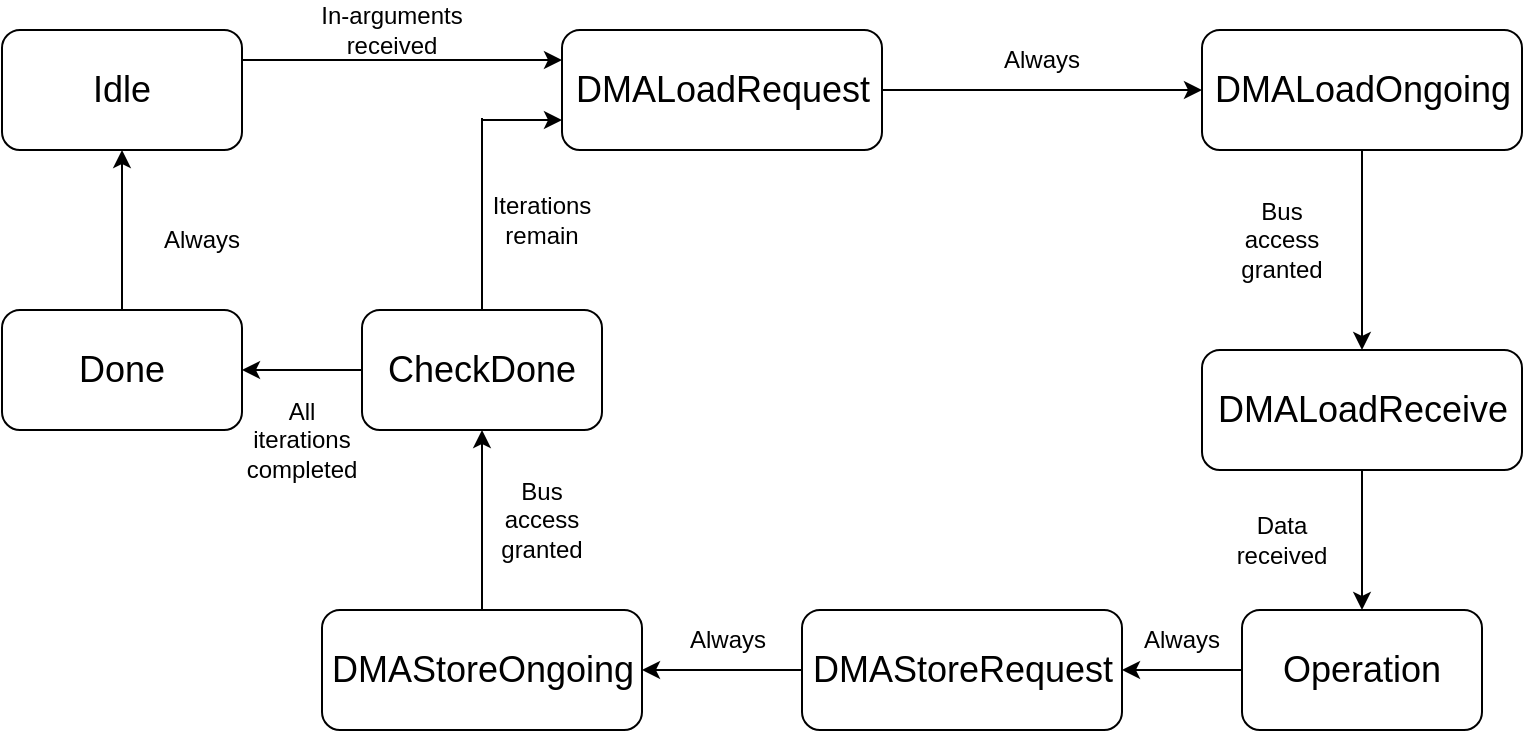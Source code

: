 <mxfile version="21.1.4" type="device">
  <diagram name="Page-1" id="edf60f1a-56cd-e834-aa8a-f176f3a09ee4">
    <mxGraphModel dx="1038" dy="739" grid="1" gridSize="10" guides="1" tooltips="1" connect="1" arrows="1" fold="1" page="1" pageScale="1" pageWidth="1100" pageHeight="850" background="none" math="0" shadow="0">
      <root>
        <mxCell id="0" />
        <mxCell id="1" parent="0" />
        <mxCell id="VC9uTUUw-hjSS2JDKw7g-2" value="" style="rounded=1;whiteSpace=wrap;html=1;" vertex="1" parent="1">
          <mxGeometry x="40" y="40" width="120" height="60" as="geometry" />
        </mxCell>
        <mxCell id="VC9uTUUw-hjSS2JDKw7g-3" value="&lt;font style=&quot;font-size: 18px;&quot;&gt;Idle&lt;/font&gt;" style="text;html=1;strokeColor=none;fillColor=none;align=center;verticalAlign=middle;whiteSpace=wrap;rounded=0;" vertex="1" parent="1">
          <mxGeometry x="70" y="55" width="60" height="30" as="geometry" />
        </mxCell>
        <mxCell id="VC9uTUUw-hjSS2JDKw7g-4" value="" style="rounded=1;whiteSpace=wrap;html=1;" vertex="1" parent="1">
          <mxGeometry x="320" y="40" width="160" height="60" as="geometry" />
        </mxCell>
        <mxCell id="VC9uTUUw-hjSS2JDKw7g-5" value="&lt;font style=&quot;font-size: 18px;&quot;&gt;DMALoadRequest&lt;br&gt;&lt;/font&gt;" style="text;html=1;strokeColor=none;fillColor=none;align=center;verticalAlign=middle;whiteSpace=wrap;rounded=0;" vertex="1" parent="1">
          <mxGeometry x="372.5" y="55" width="55" height="30" as="geometry" />
        </mxCell>
        <mxCell id="VC9uTUUw-hjSS2JDKw7g-9" value="" style="rounded=1;whiteSpace=wrap;html=1;" vertex="1" parent="1">
          <mxGeometry x="640" y="40" width="160" height="60" as="geometry" />
        </mxCell>
        <mxCell id="VC9uTUUw-hjSS2JDKw7g-10" value="&lt;font style=&quot;font-size: 18px;&quot;&gt;DMALoadOngoing&lt;br&gt;&lt;/font&gt;" style="text;html=1;strokeColor=none;fillColor=none;align=center;verticalAlign=middle;whiteSpace=wrap;rounded=0;" vertex="1" parent="1">
          <mxGeometry x="692.5" y="55" width="55" height="30" as="geometry" />
        </mxCell>
        <mxCell id="VC9uTUUw-hjSS2JDKw7g-11" value="" style="rounded=1;whiteSpace=wrap;html=1;" vertex="1" parent="1">
          <mxGeometry x="640" y="200" width="160" height="60" as="geometry" />
        </mxCell>
        <mxCell id="VC9uTUUw-hjSS2JDKw7g-12" value="&lt;font style=&quot;font-size: 18px;&quot;&gt;DMALoadReceive&lt;br&gt;&lt;/font&gt;" style="text;html=1;strokeColor=none;fillColor=none;align=center;verticalAlign=middle;whiteSpace=wrap;rounded=0;" vertex="1" parent="1">
          <mxGeometry x="692.5" y="215" width="55" height="30" as="geometry" />
        </mxCell>
        <mxCell id="VC9uTUUw-hjSS2JDKw7g-13" value="" style="rounded=1;whiteSpace=wrap;html=1;" vertex="1" parent="1">
          <mxGeometry x="660" y="330" width="120" height="60" as="geometry" />
        </mxCell>
        <mxCell id="VC9uTUUw-hjSS2JDKw7g-14" value="&lt;font style=&quot;font-size: 18px;&quot;&gt;Operation&lt;/font&gt;" style="text;html=1;strokeColor=none;fillColor=none;align=center;verticalAlign=middle;whiteSpace=wrap;rounded=0;" vertex="1" parent="1">
          <mxGeometry x="690" y="345" width="60" height="30" as="geometry" />
        </mxCell>
        <mxCell id="VC9uTUUw-hjSS2JDKw7g-17" value="" style="rounded=1;whiteSpace=wrap;html=1;" vertex="1" parent="1">
          <mxGeometry x="440" y="330" width="160" height="60" as="geometry" />
        </mxCell>
        <mxCell id="VC9uTUUw-hjSS2JDKw7g-18" value="&lt;font style=&quot;font-size: 18px;&quot;&gt;DMAStoreRequest&lt;br&gt;&lt;/font&gt;" style="text;html=1;strokeColor=none;fillColor=none;align=center;verticalAlign=middle;whiteSpace=wrap;rounded=0;" vertex="1" parent="1">
          <mxGeometry x="492.5" y="345" width="55" height="30" as="geometry" />
        </mxCell>
        <mxCell id="VC9uTUUw-hjSS2JDKw7g-19" value="" style="rounded=1;whiteSpace=wrap;html=1;" vertex="1" parent="1">
          <mxGeometry x="200" y="330" width="160" height="60" as="geometry" />
        </mxCell>
        <mxCell id="VC9uTUUw-hjSS2JDKw7g-20" value="&lt;font style=&quot;font-size: 18px;&quot;&gt;DMAStoreOngoing&lt;br&gt;&lt;/font&gt;" style="text;html=1;strokeColor=none;fillColor=none;align=center;verticalAlign=middle;whiteSpace=wrap;rounded=0;" vertex="1" parent="1">
          <mxGeometry x="252.5" y="345" width="55" height="30" as="geometry" />
        </mxCell>
        <mxCell id="VC9uTUUw-hjSS2JDKw7g-21" value="" style="rounded=1;whiteSpace=wrap;html=1;" vertex="1" parent="1">
          <mxGeometry x="220" y="180" width="120" height="60" as="geometry" />
        </mxCell>
        <mxCell id="VC9uTUUw-hjSS2JDKw7g-22" value="&lt;font style=&quot;font-size: 18px;&quot;&gt;CheckDone&lt;/font&gt;" style="text;html=1;strokeColor=none;fillColor=none;align=center;verticalAlign=middle;whiteSpace=wrap;rounded=0;" vertex="1" parent="1">
          <mxGeometry x="250" y="195" width="60" height="30" as="geometry" />
        </mxCell>
        <mxCell id="VC9uTUUw-hjSS2JDKw7g-23" value="" style="rounded=1;whiteSpace=wrap;html=1;" vertex="1" parent="1">
          <mxGeometry x="40" y="180" width="120" height="60" as="geometry" />
        </mxCell>
        <mxCell id="VC9uTUUw-hjSS2JDKw7g-24" value="&lt;font style=&quot;font-size: 18px;&quot;&gt;Done&lt;/font&gt;" style="text;html=1;strokeColor=none;fillColor=none;align=center;verticalAlign=middle;whiteSpace=wrap;rounded=0;" vertex="1" parent="1">
          <mxGeometry x="70" y="195" width="60" height="30" as="geometry" />
        </mxCell>
        <mxCell id="VC9uTUUw-hjSS2JDKw7g-25" value="" style="endArrow=classic;html=1;rounded=0;exitX=1;exitY=0.25;exitDx=0;exitDy=0;entryX=0;entryY=0.25;entryDx=0;entryDy=0;" edge="1" parent="1" source="VC9uTUUw-hjSS2JDKw7g-2" target="VC9uTUUw-hjSS2JDKw7g-4">
          <mxGeometry width="50" height="50" relative="1" as="geometry">
            <mxPoint x="370" y="150" as="sourcePoint" />
            <mxPoint x="290" y="80" as="targetPoint" />
          </mxGeometry>
        </mxCell>
        <mxCell id="VC9uTUUw-hjSS2JDKw7g-26" value="In-arguments received" style="text;html=1;strokeColor=none;fillColor=none;align=center;verticalAlign=middle;whiteSpace=wrap;rounded=0;" vertex="1" parent="1">
          <mxGeometry x="190" y="25" width="90" height="30" as="geometry" />
        </mxCell>
        <mxCell id="VC9uTUUw-hjSS2JDKw7g-27" value="" style="endArrow=classic;html=1;rounded=0;exitX=1;exitY=0.5;exitDx=0;exitDy=0;entryX=0;entryY=0.5;entryDx=0;entryDy=0;" edge="1" parent="1" source="VC9uTUUw-hjSS2JDKw7g-4" target="VC9uTUUw-hjSS2JDKw7g-9">
          <mxGeometry width="50" height="50" relative="1" as="geometry">
            <mxPoint x="370" y="240" as="sourcePoint" />
            <mxPoint x="420" y="190" as="targetPoint" />
          </mxGeometry>
        </mxCell>
        <mxCell id="VC9uTUUw-hjSS2JDKw7g-28" value="" style="endArrow=classic;html=1;rounded=0;exitX=0.5;exitY=1;exitDx=0;exitDy=0;entryX=0.5;entryY=0;entryDx=0;entryDy=0;" edge="1" parent="1" source="VC9uTUUw-hjSS2JDKw7g-9" target="VC9uTUUw-hjSS2JDKw7g-11">
          <mxGeometry width="50" height="50" relative="1" as="geometry">
            <mxPoint x="370" y="240" as="sourcePoint" />
            <mxPoint x="420" y="190" as="targetPoint" />
          </mxGeometry>
        </mxCell>
        <mxCell id="VC9uTUUw-hjSS2JDKw7g-29" value="Always" style="text;html=1;strokeColor=none;fillColor=none;align=center;verticalAlign=middle;whiteSpace=wrap;rounded=0;" vertex="1" parent="1">
          <mxGeometry x="530" y="40" width="60" height="30" as="geometry" />
        </mxCell>
        <mxCell id="VC9uTUUw-hjSS2JDKw7g-30" value="Bus access granted" style="text;html=1;strokeColor=none;fillColor=none;align=center;verticalAlign=middle;whiteSpace=wrap;rounded=0;" vertex="1" parent="1">
          <mxGeometry x="650" y="130" width="60" height="30" as="geometry" />
        </mxCell>
        <mxCell id="VC9uTUUw-hjSS2JDKw7g-31" value="" style="endArrow=classic;html=1;rounded=0;exitX=0.5;exitY=1;exitDx=0;exitDy=0;entryX=0.5;entryY=0;entryDx=0;entryDy=0;" edge="1" parent="1" source="VC9uTUUw-hjSS2JDKw7g-11" target="VC9uTUUw-hjSS2JDKw7g-13">
          <mxGeometry width="50" height="50" relative="1" as="geometry">
            <mxPoint x="370" y="330" as="sourcePoint" />
            <mxPoint x="420" y="280" as="targetPoint" />
          </mxGeometry>
        </mxCell>
        <mxCell id="VC9uTUUw-hjSS2JDKw7g-32" value="Data received" style="text;html=1;strokeColor=none;fillColor=none;align=center;verticalAlign=middle;whiteSpace=wrap;rounded=0;" vertex="1" parent="1">
          <mxGeometry x="650" y="280" width="60" height="30" as="geometry" />
        </mxCell>
        <mxCell id="VC9uTUUw-hjSS2JDKw7g-33" value="" style="endArrow=classic;html=1;rounded=0;exitX=0;exitY=0.5;exitDx=0;exitDy=0;entryX=1;entryY=0.5;entryDx=0;entryDy=0;" edge="1" parent="1" source="VC9uTUUw-hjSS2JDKw7g-13" target="VC9uTUUw-hjSS2JDKw7g-17">
          <mxGeometry width="50" height="50" relative="1" as="geometry">
            <mxPoint x="370" y="320" as="sourcePoint" />
            <mxPoint x="590" y="480" as="targetPoint" />
          </mxGeometry>
        </mxCell>
        <mxCell id="VC9uTUUw-hjSS2JDKw7g-35" value="All iterations completed" style="text;html=1;strokeColor=none;fillColor=none;align=center;verticalAlign=middle;whiteSpace=wrap;rounded=0;" vertex="1" parent="1">
          <mxGeometry x="160" y="230" width="60" height="30" as="geometry" />
        </mxCell>
        <mxCell id="VC9uTUUw-hjSS2JDKw7g-37" value="Always" style="text;html=1;strokeColor=none;fillColor=none;align=center;verticalAlign=middle;whiteSpace=wrap;rounded=0;" vertex="1" parent="1">
          <mxGeometry x="600" y="330" width="60" height="30" as="geometry" />
        </mxCell>
        <mxCell id="VC9uTUUw-hjSS2JDKw7g-39" value="" style="endArrow=classic;html=1;rounded=0;exitX=0;exitY=0.5;exitDx=0;exitDy=0;entryX=1;entryY=0.5;entryDx=0;entryDy=0;" edge="1" parent="1" source="VC9uTUUw-hjSS2JDKw7g-17" target="VC9uTUUw-hjSS2JDKw7g-19">
          <mxGeometry width="50" height="50" relative="1" as="geometry">
            <mxPoint x="470" y="280" as="sourcePoint" />
            <mxPoint x="420" y="270" as="targetPoint" />
          </mxGeometry>
        </mxCell>
        <mxCell id="VC9uTUUw-hjSS2JDKw7g-40" value="Bus access granted" style="text;html=1;strokeColor=none;fillColor=none;align=center;verticalAlign=middle;whiteSpace=wrap;rounded=0;" vertex="1" parent="1">
          <mxGeometry x="280" y="270" width="60" height="30" as="geometry" />
        </mxCell>
        <mxCell id="VC9uTUUw-hjSS2JDKw7g-41" value="" style="endArrow=classic;html=1;rounded=0;exitX=0.5;exitY=0;exitDx=0;exitDy=0;entryX=0.5;entryY=1;entryDx=0;entryDy=0;" edge="1" parent="1" source="VC9uTUUw-hjSS2JDKw7g-19" target="VC9uTUUw-hjSS2JDKw7g-21">
          <mxGeometry width="50" height="50" relative="1" as="geometry">
            <mxPoint x="370" y="370" as="sourcePoint" />
            <mxPoint x="420" y="320" as="targetPoint" />
          </mxGeometry>
        </mxCell>
        <mxCell id="VC9uTUUw-hjSS2JDKw7g-42" value="" style="endArrow=classic;html=1;rounded=0;exitX=0;exitY=0.5;exitDx=0;exitDy=0;entryX=1;entryY=0.5;entryDx=0;entryDy=0;" edge="1" parent="1" source="VC9uTUUw-hjSS2JDKw7g-21" target="VC9uTUUw-hjSS2JDKw7g-23">
          <mxGeometry width="50" height="50" relative="1" as="geometry">
            <mxPoint x="370" y="270" as="sourcePoint" />
            <mxPoint x="420" y="220" as="targetPoint" />
          </mxGeometry>
        </mxCell>
        <mxCell id="VC9uTUUw-hjSS2JDKw7g-44" value="" style="endArrow=classic;html=1;rounded=0;entryX=0;entryY=0.75;entryDx=0;entryDy=0;" edge="1" parent="1" target="VC9uTUUw-hjSS2JDKw7g-4">
          <mxGeometry width="50" height="50" relative="1" as="geometry">
            <mxPoint x="280" y="85" as="sourcePoint" />
            <mxPoint x="450" y="200" as="targetPoint" />
          </mxGeometry>
        </mxCell>
        <mxCell id="VC9uTUUw-hjSS2JDKw7g-45" value="" style="endArrow=none;html=1;rounded=0;entryX=0.5;entryY=0;entryDx=0;entryDy=0;" edge="1" parent="1" target="VC9uTUUw-hjSS2JDKw7g-21">
          <mxGeometry width="50" height="50" relative="1" as="geometry">
            <mxPoint x="280" y="90" as="sourcePoint" />
            <mxPoint x="450" y="200" as="targetPoint" />
          </mxGeometry>
        </mxCell>
        <mxCell id="VC9uTUUw-hjSS2JDKw7g-46" value="" style="endArrow=none;html=1;rounded=0;entryX=0.5;entryY=0;entryDx=0;entryDy=0;" edge="1" parent="1" target="VC9uTUUw-hjSS2JDKw7g-21">
          <mxGeometry width="50" height="50" relative="1" as="geometry">
            <mxPoint x="280" y="84" as="sourcePoint" />
            <mxPoint x="280" y="180" as="targetPoint" />
          </mxGeometry>
        </mxCell>
        <mxCell id="VC9uTUUw-hjSS2JDKw7g-47" value="Iterations remain" style="text;html=1;strokeColor=none;fillColor=none;align=center;verticalAlign=middle;whiteSpace=wrap;rounded=0;" vertex="1" parent="1">
          <mxGeometry x="280" y="120" width="60" height="30" as="geometry" />
        </mxCell>
        <mxCell id="VC9uTUUw-hjSS2JDKw7g-48" value="" style="endArrow=classic;html=1;rounded=0;exitX=0.5;exitY=0;exitDx=0;exitDy=0;entryX=0.5;entryY=1;entryDx=0;entryDy=0;" edge="1" parent="1" source="VC9uTUUw-hjSS2JDKw7g-23" target="VC9uTUUw-hjSS2JDKw7g-2">
          <mxGeometry width="50" height="50" relative="1" as="geometry">
            <mxPoint x="410" y="290" as="sourcePoint" />
            <mxPoint x="460" y="240" as="targetPoint" />
          </mxGeometry>
        </mxCell>
        <mxCell id="VC9uTUUw-hjSS2JDKw7g-49" value="Always" style="text;html=1;strokeColor=none;fillColor=none;align=center;verticalAlign=middle;whiteSpace=wrap;rounded=0;" vertex="1" parent="1">
          <mxGeometry x="110" y="130" width="60" height="30" as="geometry" />
        </mxCell>
        <mxCell id="VC9uTUUw-hjSS2JDKw7g-50" value="Always" style="text;html=1;strokeColor=none;fillColor=none;align=center;verticalAlign=middle;whiteSpace=wrap;rounded=0;" vertex="1" parent="1">
          <mxGeometry x="372.5" y="330" width="60" height="30" as="geometry" />
        </mxCell>
      </root>
    </mxGraphModel>
  </diagram>
</mxfile>

